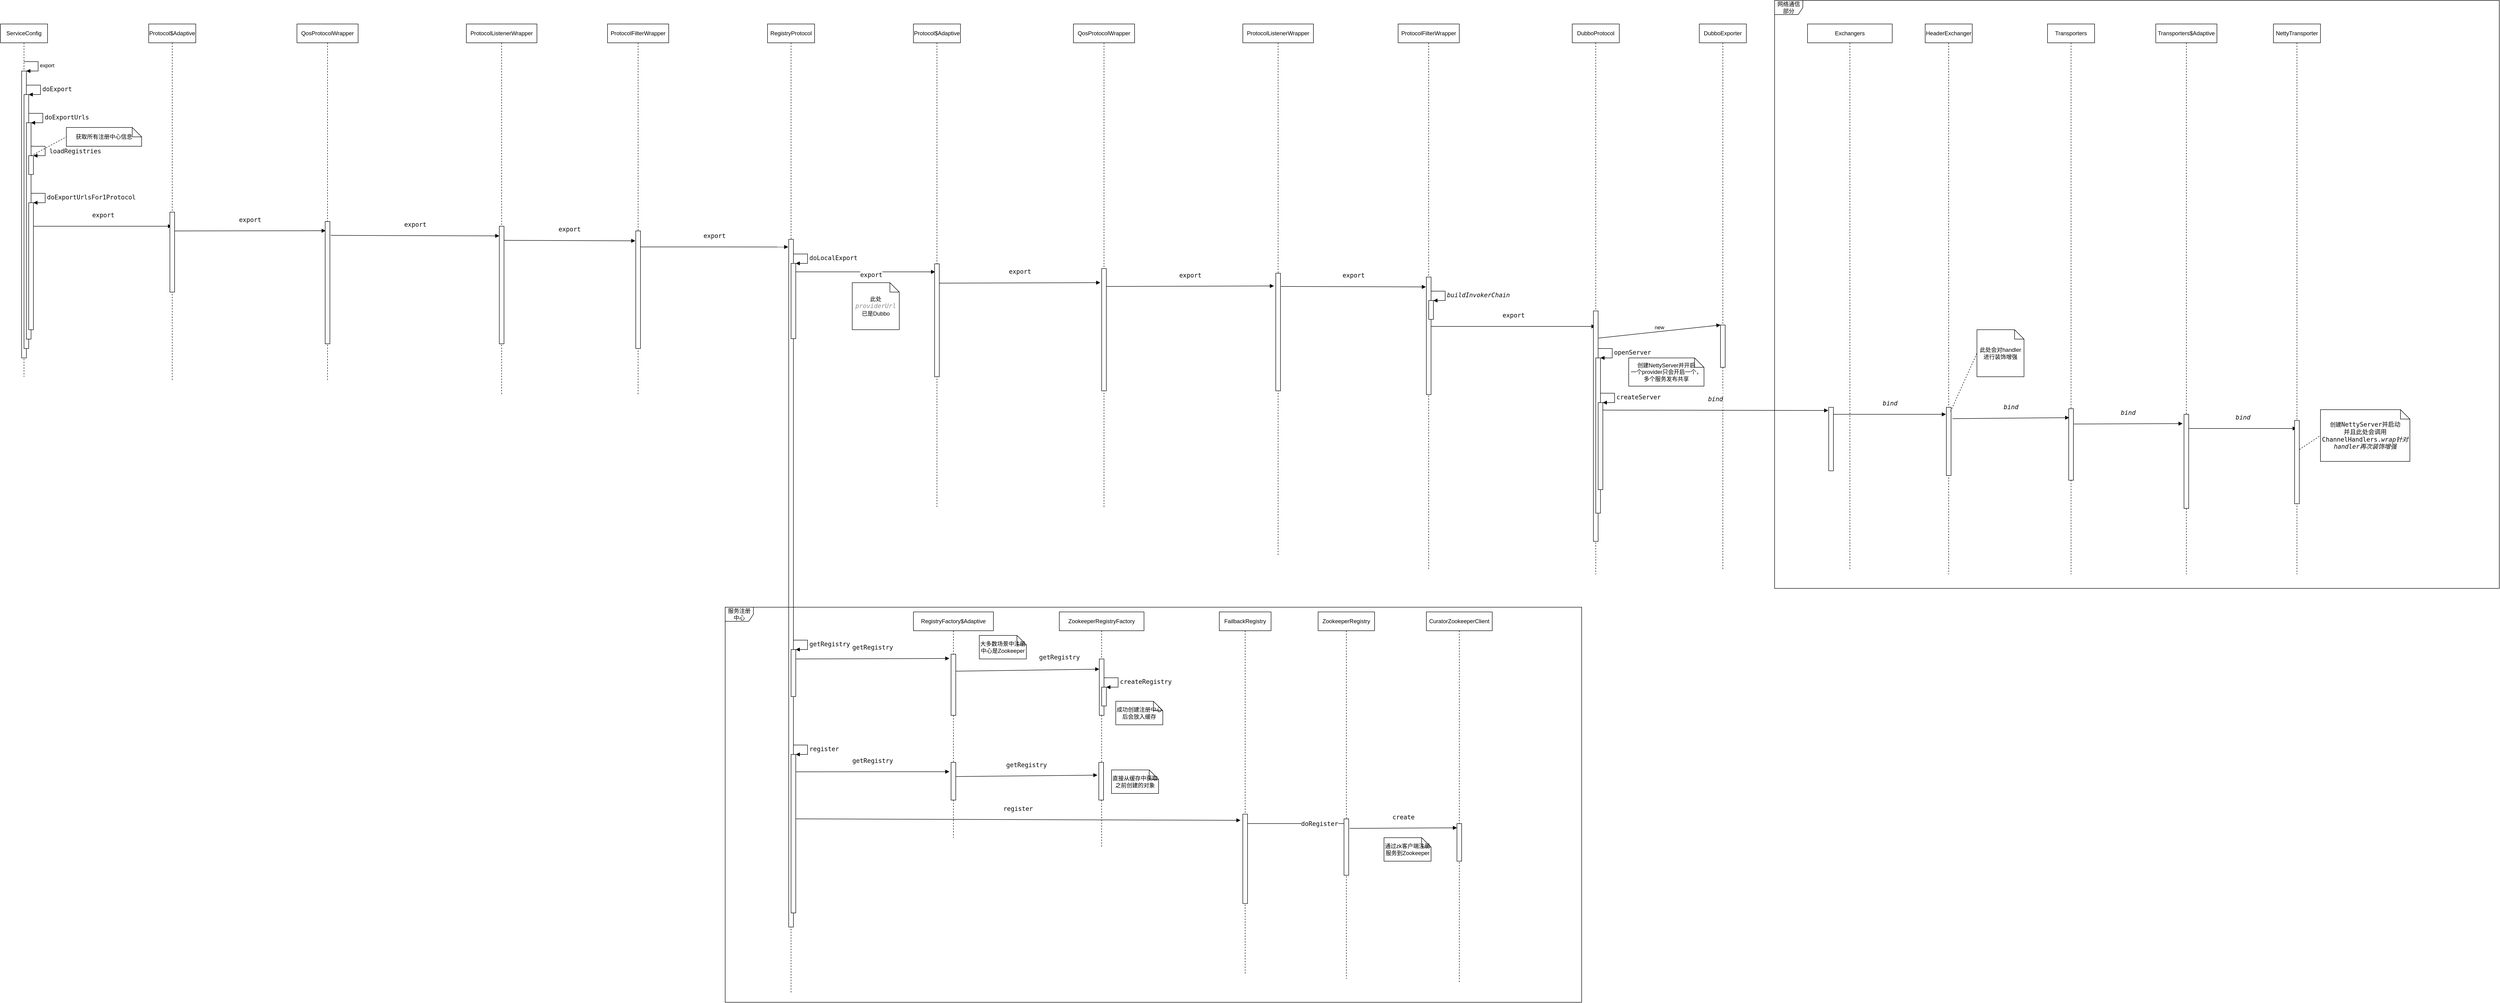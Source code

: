 <mxfile version="20.2.3" type="github">
  <diagram id="Pb9lv38IHQtQsVFljM-k" name="Page-1">
    <mxGraphModel dx="3245" dy="1888" grid="1" gridSize="10" guides="1" tooltips="1" connect="1" arrows="1" fold="1" page="1" pageScale="1" pageWidth="850" pageHeight="1100" math="0" shadow="0">
      <root>
        <mxCell id="0" />
        <mxCell id="1" parent="0" />
        <mxCell id="NNi6yRZVvPSZJpoD0l9T-1" value="ServiceConfig" style="shape=umlLifeline;perimeter=lifelinePerimeter;whiteSpace=wrap;html=1;container=1;collapsible=0;recursiveResize=0;outlineConnect=0;" vertex="1" parent="1">
          <mxGeometry x="60" y="70" width="100" height="750" as="geometry" />
        </mxCell>
        <mxCell id="NNi6yRZVvPSZJpoD0l9T-2" value="" style="html=1;points=[];perimeter=orthogonalPerimeter;" vertex="1" parent="NNi6yRZVvPSZJpoD0l9T-1">
          <mxGeometry x="45" y="100" width="10" height="610" as="geometry" />
        </mxCell>
        <mxCell id="NNi6yRZVvPSZJpoD0l9T-3" value="export" style="edgeStyle=orthogonalEdgeStyle;html=1;align=left;spacingLeft=2;endArrow=block;rounded=0;entryX=1;entryY=0;" edge="1" target="NNi6yRZVvPSZJpoD0l9T-2" parent="NNi6yRZVvPSZJpoD0l9T-1">
          <mxGeometry relative="1" as="geometry">
            <mxPoint x="50" y="80" as="sourcePoint" />
            <Array as="points">
              <mxPoint x="80" y="80" />
            </Array>
          </mxGeometry>
        </mxCell>
        <mxCell id="NNi6yRZVvPSZJpoD0l9T-4" value="" style="html=1;points=[];perimeter=orthogonalPerimeter;" vertex="1" parent="NNi6yRZVvPSZJpoD0l9T-1">
          <mxGeometry x="50" y="150" width="10" height="540" as="geometry" />
        </mxCell>
        <mxCell id="NNi6yRZVvPSZJpoD0l9T-5" value="&lt;pre style=&quot;color: rgb(8, 8, 8); font-family: &amp;quot;JetBrains Mono&amp;quot;, monospace; font-size: 9.8pt;&quot;&gt;doExport&lt;/pre&gt;" style="edgeStyle=orthogonalEdgeStyle;html=1;align=left;spacingLeft=2;endArrow=block;rounded=0;entryX=1;entryY=0;" edge="1" target="NNi6yRZVvPSZJpoD0l9T-4" parent="NNi6yRZVvPSZJpoD0l9T-1">
          <mxGeometry relative="1" as="geometry">
            <mxPoint x="55" y="130" as="sourcePoint" />
            <Array as="points">
              <mxPoint x="85" y="130" />
            </Array>
          </mxGeometry>
        </mxCell>
        <mxCell id="NNi6yRZVvPSZJpoD0l9T-6" value="" style="html=1;points=[];perimeter=orthogonalPerimeter;" vertex="1" parent="NNi6yRZVvPSZJpoD0l9T-1">
          <mxGeometry x="55" y="210" width="10" height="460" as="geometry" />
        </mxCell>
        <mxCell id="NNi6yRZVvPSZJpoD0l9T-7" value="&lt;pre style=&quot;color: rgb(8, 8, 8); font-family: &amp;quot;JetBrains Mono&amp;quot;, monospace; font-size: 9.8pt;&quot;&gt;doExportUrls&lt;/pre&gt;" style="edgeStyle=orthogonalEdgeStyle;html=1;align=left;spacingLeft=2;endArrow=block;rounded=0;entryX=1;entryY=0;" edge="1" target="NNi6yRZVvPSZJpoD0l9T-6" parent="NNi6yRZVvPSZJpoD0l9T-1">
          <mxGeometry relative="1" as="geometry">
            <mxPoint x="60" y="190" as="sourcePoint" />
            <Array as="points">
              <mxPoint x="90" y="190" />
            </Array>
          </mxGeometry>
        </mxCell>
        <mxCell id="NNi6yRZVvPSZJpoD0l9T-8" value="" style="html=1;points=[];perimeter=orthogonalPerimeter;" vertex="1" parent="NNi6yRZVvPSZJpoD0l9T-1">
          <mxGeometry x="60" y="280" width="10" height="40" as="geometry" />
        </mxCell>
        <mxCell id="NNi6yRZVvPSZJpoD0l9T-9" value="&lt;pre style=&quot;color: rgb(8, 8, 8); font-family: &amp;quot;JetBrains Mono&amp;quot;, monospace; font-size: 9.8pt;&quot;&gt;&lt;pre style=&quot;font-family: &amp;quot;JetBrains Mono&amp;quot;, monospace; font-size: 9.8pt;&quot;&gt;loadRegistries&lt;/pre&gt;&lt;/pre&gt;" style="edgeStyle=orthogonalEdgeStyle;html=1;align=left;spacingLeft=2;endArrow=block;rounded=0;entryX=1;entryY=0;" edge="1" target="NNi6yRZVvPSZJpoD0l9T-8" parent="NNi6yRZVvPSZJpoD0l9T-1">
          <mxGeometry x="0.067" y="5" relative="1" as="geometry">
            <mxPoint x="65" y="260" as="sourcePoint" />
            <Array as="points">
              <mxPoint x="95" y="260" />
            </Array>
            <mxPoint as="offset" />
          </mxGeometry>
        </mxCell>
        <mxCell id="NNi6yRZVvPSZJpoD0l9T-10" value="" style="html=1;points=[];perimeter=orthogonalPerimeter;" vertex="1" parent="NNi6yRZVvPSZJpoD0l9T-1">
          <mxGeometry x="60" y="380" width="10" height="270" as="geometry" />
        </mxCell>
        <mxCell id="NNi6yRZVvPSZJpoD0l9T-11" value="&lt;pre style=&quot;color: rgb(8, 8, 8); font-family: &amp;quot;JetBrains Mono&amp;quot;, monospace; font-size: 9.8pt;&quot;&gt;doExportUrlsFor1Protocol&lt;/pre&gt;" style="edgeStyle=orthogonalEdgeStyle;html=1;align=left;spacingLeft=2;endArrow=block;rounded=0;entryX=1;entryY=0;" edge="1" target="NNi6yRZVvPSZJpoD0l9T-10" parent="NNi6yRZVvPSZJpoD0l9T-1">
          <mxGeometry relative="1" as="geometry">
            <mxPoint x="65" y="360" as="sourcePoint" />
            <Array as="points">
              <mxPoint x="95" y="360" />
            </Array>
          </mxGeometry>
        </mxCell>
        <mxCell id="NNi6yRZVvPSZJpoD0l9T-16" value="&lt;pre style=&quot;color: rgb(8, 8, 8); font-family: &amp;quot;JetBrains Mono&amp;quot;, monospace; font-size: 9.8pt;&quot;&gt;export&lt;/pre&gt;" style="html=1;verticalAlign=bottom;endArrow=block;rounded=0;" edge="1" parent="NNi6yRZVvPSZJpoD0l9T-1" target="NNi6yRZVvPSZJpoD0l9T-14">
          <mxGeometry width="80" relative="1" as="geometry">
            <mxPoint x="70" y="430" as="sourcePoint" />
            <mxPoint x="150" y="430" as="targetPoint" />
          </mxGeometry>
        </mxCell>
        <mxCell id="NNi6yRZVvPSZJpoD0l9T-12" value="获取所有注册中心信息" style="shape=note;size=20;whiteSpace=wrap;html=1;" vertex="1" parent="1">
          <mxGeometry x="200" y="290" width="160" height="40" as="geometry" />
        </mxCell>
        <mxCell id="NNi6yRZVvPSZJpoD0l9T-13" value="" style="endArrow=none;dashed=1;html=1;rounded=0;exitX=0.5;exitY=0.013;exitDx=0;exitDy=0;exitPerimeter=0;entryX=0;entryY=0.5;entryDx=0;entryDy=0;entryPerimeter=0;" edge="1" parent="1" source="NNi6yRZVvPSZJpoD0l9T-8" target="NNi6yRZVvPSZJpoD0l9T-12">
          <mxGeometry width="50" height="50" relative="1" as="geometry">
            <mxPoint x="210" y="410" as="sourcePoint" />
            <mxPoint x="260" y="360" as="targetPoint" />
          </mxGeometry>
        </mxCell>
        <mxCell id="NNi6yRZVvPSZJpoD0l9T-14" value="Protocol$Adaptive" style="shape=umlLifeline;perimeter=lifelinePerimeter;whiteSpace=wrap;html=1;container=1;collapsible=0;recursiveResize=0;outlineConnect=0;" vertex="1" parent="1">
          <mxGeometry x="375" y="70" width="100" height="760" as="geometry" />
        </mxCell>
        <mxCell id="NNi6yRZVvPSZJpoD0l9T-15" value="" style="html=1;points=[];perimeter=orthogonalPerimeter;" vertex="1" parent="NNi6yRZVvPSZJpoD0l9T-14">
          <mxGeometry x="45" y="400" width="10" height="170" as="geometry" />
        </mxCell>
        <mxCell id="NNi6yRZVvPSZJpoD0l9T-18" value="&lt;pre style=&quot;color: rgb(8, 8, 8); font-family: &amp;quot;JetBrains Mono&amp;quot;, monospace; font-size: 9.8pt;&quot;&gt;export&lt;/pre&gt;" style="html=1;verticalAlign=bottom;endArrow=block;rounded=0;entryX=0.1;entryY=0.075;entryDx=0;entryDy=0;entryPerimeter=0;" edge="1" parent="NNi6yRZVvPSZJpoD0l9T-14" target="NNi6yRZVvPSZJpoD0l9T-19">
          <mxGeometry width="80" relative="1" as="geometry">
            <mxPoint x="55" y="440" as="sourcePoint" />
            <mxPoint x="135" y="440" as="targetPoint" />
          </mxGeometry>
        </mxCell>
        <mxCell id="NNi6yRZVvPSZJpoD0l9T-17" value="QosProtocolWrapper" style="shape=umlLifeline;perimeter=lifelinePerimeter;whiteSpace=wrap;html=1;container=1;collapsible=0;recursiveResize=0;outlineConnect=0;" vertex="1" parent="1">
          <mxGeometry x="690" y="70" width="130" height="760" as="geometry" />
        </mxCell>
        <mxCell id="NNi6yRZVvPSZJpoD0l9T-19" value="" style="html=1;points=[];perimeter=orthogonalPerimeter;" vertex="1" parent="NNi6yRZVvPSZJpoD0l9T-17">
          <mxGeometry x="60" y="420" width="10" height="260" as="geometry" />
        </mxCell>
        <mxCell id="NNi6yRZVvPSZJpoD0l9T-20" value="ProtocolListenerWrapper" style="shape=umlLifeline;perimeter=lifelinePerimeter;whiteSpace=wrap;html=1;container=1;collapsible=0;recursiveResize=0;outlineConnect=0;" vertex="1" parent="1">
          <mxGeometry x="1050" y="70" width="150" height="790" as="geometry" />
        </mxCell>
        <mxCell id="NNi6yRZVvPSZJpoD0l9T-22" value="" style="html=1;points=[];perimeter=orthogonalPerimeter;" vertex="1" parent="NNi6yRZVvPSZJpoD0l9T-20">
          <mxGeometry x="70" y="430" width="10" height="250" as="geometry" />
        </mxCell>
        <mxCell id="NNi6yRZVvPSZJpoD0l9T-25" value="&lt;pre style=&quot;color: rgb(8, 8, 8); font-family: &amp;quot;JetBrains Mono&amp;quot;, monospace; font-size: 9.8pt;&quot;&gt;export&lt;/pre&gt;" style="html=1;verticalAlign=bottom;endArrow=block;rounded=0;entryX=-0.1;entryY=0.084;entryDx=0;entryDy=0;entryPerimeter=0;" edge="1" parent="NNi6yRZVvPSZJpoD0l9T-20" target="NNi6yRZVvPSZJpoD0l9T-24">
          <mxGeometry width="80" relative="1" as="geometry">
            <mxPoint x="80" y="460" as="sourcePoint" />
            <mxPoint x="160" y="460" as="targetPoint" />
          </mxGeometry>
        </mxCell>
        <mxCell id="NNi6yRZVvPSZJpoD0l9T-21" value="ProtocolFilterWrapper" style="shape=umlLifeline;perimeter=lifelinePerimeter;whiteSpace=wrap;html=1;container=1;collapsible=0;recursiveResize=0;outlineConnect=0;" vertex="1" parent="1">
          <mxGeometry x="1350" y="70" width="130" height="790" as="geometry" />
        </mxCell>
        <mxCell id="NNi6yRZVvPSZJpoD0l9T-24" value="" style="html=1;points=[];perimeter=orthogonalPerimeter;" vertex="1" parent="NNi6yRZVvPSZJpoD0l9T-21">
          <mxGeometry x="60" y="440" width="10" height="250" as="geometry" />
        </mxCell>
        <mxCell id="NNi6yRZVvPSZJpoD0l9T-28" value="&lt;pre style=&quot;color: rgb(8, 8, 8); font-family: &amp;quot;JetBrains Mono&amp;quot;, monospace; font-size: 9.8pt;&quot;&gt;export&lt;/pre&gt;" style="html=1;verticalAlign=bottom;endArrow=block;rounded=0;entryX=-0.1;entryY=0.088;entryDx=0;entryDy=0;entryPerimeter=0;" edge="1" parent="NNi6yRZVvPSZJpoD0l9T-21">
          <mxGeometry width="80" relative="1" as="geometry">
            <mxPoint x="70" y="474" as="sourcePoint" />
            <mxPoint x="384" y="474.08" as="targetPoint" />
          </mxGeometry>
        </mxCell>
        <mxCell id="NNi6yRZVvPSZJpoD0l9T-23" value="&lt;pre style=&quot;color: rgb(8, 8, 8); font-family: &amp;quot;JetBrains Mono&amp;quot;, monospace; font-size: 9.8pt;&quot;&gt;export&lt;/pre&gt;" style="html=1;verticalAlign=bottom;endArrow=block;rounded=0;entryX=0;entryY=0.082;entryDx=0;entryDy=0;entryPerimeter=0;exitX=1.2;exitY=0.113;exitDx=0;exitDy=0;exitPerimeter=0;" edge="1" parent="1" source="NNi6yRZVvPSZJpoD0l9T-19" target="NNi6yRZVvPSZJpoD0l9T-22">
          <mxGeometry width="80" relative="1" as="geometry">
            <mxPoint x="780" y="521" as="sourcePoint" />
            <mxPoint x="860" y="520" as="targetPoint" />
          </mxGeometry>
        </mxCell>
        <mxCell id="NNi6yRZVvPSZJpoD0l9T-26" value="RegistryProtocol" style="shape=umlLifeline;perimeter=lifelinePerimeter;whiteSpace=wrap;html=1;container=1;collapsible=0;recursiveResize=0;outlineConnect=0;" vertex="1" parent="1">
          <mxGeometry x="1690" y="70" width="100" height="2060" as="geometry" />
        </mxCell>
        <mxCell id="NNi6yRZVvPSZJpoD0l9T-27" value="" style="html=1;points=[];perimeter=orthogonalPerimeter;" vertex="1" parent="NNi6yRZVvPSZJpoD0l9T-26">
          <mxGeometry x="45" y="458" width="10" height="1462" as="geometry" />
        </mxCell>
        <mxCell id="NNi6yRZVvPSZJpoD0l9T-31" value="" style="html=1;points=[];perimeter=orthogonalPerimeter;" vertex="1" parent="NNi6yRZVvPSZJpoD0l9T-26">
          <mxGeometry x="50" y="509" width="10" height="160" as="geometry" />
        </mxCell>
        <mxCell id="NNi6yRZVvPSZJpoD0l9T-32" value="&lt;pre style=&quot;color: rgb(8, 8, 8); font-family: &amp;quot;JetBrains Mono&amp;quot;, monospace; font-size: 9.8pt;&quot;&gt;doLocalExport&lt;/pre&gt;" style="edgeStyle=orthogonalEdgeStyle;html=1;align=left;spacingLeft=2;endArrow=block;rounded=0;entryX=1;entryY=0;" edge="1" target="NNi6yRZVvPSZJpoD0l9T-31" parent="NNi6yRZVvPSZJpoD0l9T-26">
          <mxGeometry relative="1" as="geometry">
            <mxPoint x="55" y="489" as="sourcePoint" />
            <Array as="points">
              <mxPoint x="85" y="489" />
            </Array>
          </mxGeometry>
        </mxCell>
        <mxCell id="NNi6yRZVvPSZJpoD0l9T-35" value="&lt;pre style=&quot;color: rgb(8, 8, 8); font-family: &amp;quot;JetBrains Mono&amp;quot;, monospace; font-size: 9.8pt;&quot;&gt;export&lt;/pre&gt;" style="html=1;verticalAlign=bottom;endArrow=block;rounded=0;entryX=0.1;entryY=0.067;entryDx=0;entryDy=0;entryPerimeter=0;" edge="1" parent="NNi6yRZVvPSZJpoD0l9T-26">
          <mxGeometry x="0.081" y="-30" width="80" relative="1" as="geometry">
            <mxPoint x="60" y="527" as="sourcePoint" />
            <mxPoint x="356" y="527.05" as="targetPoint" />
            <mxPoint as="offset" />
          </mxGeometry>
        </mxCell>
        <mxCell id="NNi6yRZVvPSZJpoD0l9T-80" value="" style="html=1;points=[];perimeter=orthogonalPerimeter;rounded=0;shadow=0;glass=0;sketch=0;fillStyle=auto;fillColor=default;gradientColor=none;" vertex="1" parent="NNi6yRZVvPSZJpoD0l9T-26">
          <mxGeometry x="50" y="1553" width="10" height="337" as="geometry" />
        </mxCell>
        <mxCell id="NNi6yRZVvPSZJpoD0l9T-81" value="&lt;pre style=&quot;color: rgb(8, 8, 8); font-family: &amp;quot;JetBrains Mono&amp;quot;, monospace; font-size: 9.8pt;&quot;&gt;register&lt;/pre&gt;" style="edgeStyle=orthogonalEdgeStyle;html=1;align=left;spacingLeft=2;endArrow=block;rounded=0;entryX=1;entryY=0;" edge="1" target="NNi6yRZVvPSZJpoD0l9T-80" parent="NNi6yRZVvPSZJpoD0l9T-26">
          <mxGeometry relative="1" as="geometry">
            <mxPoint x="55" y="1533" as="sourcePoint" />
            <Array as="points">
              <mxPoint x="85" y="1533" />
            </Array>
          </mxGeometry>
        </mxCell>
        <mxCell id="NNi6yRZVvPSZJpoD0l9T-82" value="" style="html=1;points=[];perimeter=orthogonalPerimeter;rounded=0;shadow=0;glass=0;sketch=0;fillStyle=auto;fillColor=default;gradientColor=none;" vertex="1" parent="NNi6yRZVvPSZJpoD0l9T-26">
          <mxGeometry x="50" y="1330" width="10" height="100" as="geometry" />
        </mxCell>
        <mxCell id="NNi6yRZVvPSZJpoD0l9T-83" value="&lt;pre style=&quot;color: rgb(8, 8, 8); font-family: &amp;quot;JetBrains Mono&amp;quot;, monospace; font-size: 9.8pt;&quot;&gt;getRegistry&lt;/pre&gt;" style="edgeStyle=orthogonalEdgeStyle;html=1;align=left;spacingLeft=2;endArrow=block;rounded=0;entryX=1;entryY=0;" edge="1" target="NNi6yRZVvPSZJpoD0l9T-82" parent="NNi6yRZVvPSZJpoD0l9T-26">
          <mxGeometry relative="1" as="geometry">
            <mxPoint x="55" y="1310" as="sourcePoint" />
            <Array as="points">
              <mxPoint x="85" y="1310" />
            </Array>
          </mxGeometry>
        </mxCell>
        <mxCell id="NNi6yRZVvPSZJpoD0l9T-86" value="&lt;pre style=&quot;color: rgb(8, 8, 8); font-family: &amp;quot;JetBrains Mono&amp;quot;, monospace; font-size: 9.8pt;&quot;&gt;getRegistry&lt;/pre&gt;" style="html=1;verticalAlign=bottom;endArrow=block;rounded=0;entryX=-0.367;entryY=0.069;entryDx=0;entryDy=0;entryPerimeter=0;" edge="1" parent="NNi6yRZVvPSZJpoD0l9T-26" target="NNi6yRZVvPSZJpoD0l9T-85">
          <mxGeometry width="80" relative="1" as="geometry">
            <mxPoint x="60" y="1350" as="sourcePoint" />
            <mxPoint x="140" y="1350" as="targetPoint" />
          </mxGeometry>
        </mxCell>
        <mxCell id="NNi6yRZVvPSZJpoD0l9T-94" value="&lt;pre style=&quot;color: rgb(8, 8, 8); font-family: &amp;quot;JetBrains Mono&amp;quot;, monospace; font-size: 9.8pt;&quot;&gt;getRegistry&lt;/pre&gt;" style="html=1;verticalAlign=bottom;endArrow=block;rounded=0;entryX=-0.367;entryY=0.246;entryDx=0;entryDy=0;entryPerimeter=0;" edge="1" parent="NNi6yRZVvPSZJpoD0l9T-26" target="NNi6yRZVvPSZJpoD0l9T-93">
          <mxGeometry width="80" relative="1" as="geometry">
            <mxPoint x="60" y="1590" as="sourcePoint" />
            <mxPoint x="140" y="1590" as="targetPoint" />
          </mxGeometry>
        </mxCell>
        <mxCell id="NNi6yRZVvPSZJpoD0l9T-102" value="&lt;pre style=&quot;color: rgb(8, 8, 8); font-family: &amp;quot;JetBrains Mono&amp;quot;, monospace; font-size: 9.8pt;&quot;&gt;register&lt;/pre&gt;" style="html=1;verticalAlign=bottom;endArrow=block;rounded=0;entryX=-0.5;entryY=0.069;entryDx=0;entryDy=0;entryPerimeter=0;" edge="1" parent="NNi6yRZVvPSZJpoD0l9T-26" target="NNi6yRZVvPSZJpoD0l9T-101">
          <mxGeometry width="80" relative="1" as="geometry">
            <mxPoint x="60" y="1690" as="sourcePoint" />
            <mxPoint x="140" y="1690" as="targetPoint" />
          </mxGeometry>
        </mxCell>
        <mxCell id="NNi6yRZVvPSZJpoD0l9T-33" value="Protocol$Adaptive" style="shape=umlLifeline;perimeter=lifelinePerimeter;whiteSpace=wrap;html=1;container=1;collapsible=0;recursiveResize=0;outlineConnect=0;" vertex="1" parent="1">
          <mxGeometry x="2000" y="70" width="100" height="1030" as="geometry" />
        </mxCell>
        <mxCell id="NNi6yRZVvPSZJpoD0l9T-34" value="" style="html=1;points=[];perimeter=orthogonalPerimeter;" vertex="1" parent="NNi6yRZVvPSZJpoD0l9T-33">
          <mxGeometry x="45" y="510" width="10" height="240" as="geometry" />
        </mxCell>
        <mxCell id="NNi6yRZVvPSZJpoD0l9T-36" value="此处&lt;span style=&quot;color: rgb(140, 140, 140); font-style: italic; background-color: rgb(255, 255, 255); font-family: &amp;quot;JetBrains Mono&amp;quot;, monospace; font-size: 9.8pt;&quot;&gt;providerUrl&lt;br&gt;&lt;/span&gt;已是Dubbo&lt;span style=&quot;color: rgb(140, 140, 140); font-style: italic; background-color: rgb(255, 255, 255); font-family: &amp;quot;JetBrains Mono&amp;quot;, monospace; font-size: 9.8pt;&quot;&gt;&lt;br&gt;&lt;/span&gt;" style="shape=note;size=20;whiteSpace=wrap;html=1;" vertex="1" parent="1">
          <mxGeometry x="1870" y="620" width="100" height="100" as="geometry" />
        </mxCell>
        <mxCell id="NNi6yRZVvPSZJpoD0l9T-37" value="QosProtocolWrapper" style="shape=umlLifeline;perimeter=lifelinePerimeter;whiteSpace=wrap;html=1;container=1;collapsible=0;recursiveResize=0;outlineConnect=0;" vertex="1" parent="1">
          <mxGeometry x="2340" y="70" width="130" height="1030" as="geometry" />
        </mxCell>
        <mxCell id="NNi6yRZVvPSZJpoD0l9T-38" value="" style="html=1;points=[];perimeter=orthogonalPerimeter;" vertex="1" parent="NNi6yRZVvPSZJpoD0l9T-37">
          <mxGeometry x="60" y="520" width="10" height="260" as="geometry" />
        </mxCell>
        <mxCell id="NNi6yRZVvPSZJpoD0l9T-48" value="&lt;pre style=&quot;color: rgb(8, 8, 8); font-family: &amp;quot;JetBrains Mono&amp;quot;, monospace; font-size: 9.8pt;&quot;&gt;export&lt;/pre&gt;" style="html=1;verticalAlign=bottom;endArrow=block;rounded=0;entryX=-0.4;entryY=0.108;entryDx=0;entryDy=0;entryPerimeter=0;" edge="1" parent="NNi6yRZVvPSZJpoD0l9T-37" target="NNi6yRZVvPSZJpoD0l9T-40">
          <mxGeometry width="80" relative="1" as="geometry">
            <mxPoint x="70" y="558" as="sourcePoint" />
            <mxPoint x="150" y="558" as="targetPoint" />
          </mxGeometry>
        </mxCell>
        <mxCell id="NNi6yRZVvPSZJpoD0l9T-39" value="ProtocolListenerWrapper" style="shape=umlLifeline;perimeter=lifelinePerimeter;whiteSpace=wrap;html=1;container=1;collapsible=0;recursiveResize=0;outlineConnect=0;" vertex="1" parent="1">
          <mxGeometry x="2700" y="70" width="150" height="1130" as="geometry" />
        </mxCell>
        <mxCell id="NNi6yRZVvPSZJpoD0l9T-40" value="" style="html=1;points=[];perimeter=orthogonalPerimeter;" vertex="1" parent="NNi6yRZVvPSZJpoD0l9T-39">
          <mxGeometry x="70" y="530" width="10" height="250" as="geometry" />
        </mxCell>
        <mxCell id="NNi6yRZVvPSZJpoD0l9T-42" value="ProtocolFilterWrapper" style="shape=umlLifeline;perimeter=lifelinePerimeter;whiteSpace=wrap;html=1;container=1;collapsible=0;recursiveResize=0;outlineConnect=0;" vertex="1" parent="1">
          <mxGeometry x="3030" y="70" width="130" height="1160" as="geometry" />
        </mxCell>
        <mxCell id="NNi6yRZVvPSZJpoD0l9T-43" value="" style="html=1;points=[];perimeter=orthogonalPerimeter;" vertex="1" parent="NNi6yRZVvPSZJpoD0l9T-42">
          <mxGeometry x="60" y="538" width="10" height="250" as="geometry" />
        </mxCell>
        <mxCell id="NNi6yRZVvPSZJpoD0l9T-44" value="&lt;pre style=&quot;color: rgb(8, 8, 8); font-family: &amp;quot;JetBrains Mono&amp;quot;, monospace; font-size: 9.8pt;&quot;&gt;export&lt;/pre&gt;" style="html=1;verticalAlign=bottom;endArrow=block;rounded=0;" edge="1" parent="NNi6yRZVvPSZJpoD0l9T-42" target="NNi6yRZVvPSZJpoD0l9T-49">
          <mxGeometry width="80" relative="1" as="geometry">
            <mxPoint x="70" y="643" as="sourcePoint" />
            <mxPoint x="384" y="643.08" as="targetPoint" />
          </mxGeometry>
        </mxCell>
        <mxCell id="NNi6yRZVvPSZJpoD0l9T-45" value="" style="html=1;points=[];perimeter=orthogonalPerimeter;" vertex="1" parent="NNi6yRZVvPSZJpoD0l9T-42">
          <mxGeometry x="65" y="588" width="10" height="40" as="geometry" />
        </mxCell>
        <mxCell id="NNi6yRZVvPSZJpoD0l9T-46" value="&lt;pre style=&quot;color: rgb(8, 8, 8); font-family: &amp;quot;JetBrains Mono&amp;quot;, monospace; font-size: 9.8pt;&quot;&gt;&lt;span style=&quot;font-style:italic;&quot;&gt;buildInvokerChain&lt;/span&gt;&lt;/pre&gt;" style="edgeStyle=orthogonalEdgeStyle;html=1;align=left;spacingLeft=2;endArrow=block;rounded=0;entryX=1;entryY=0;" edge="1" parent="NNi6yRZVvPSZJpoD0l9T-42" target="NNi6yRZVvPSZJpoD0l9T-45">
          <mxGeometry relative="1" as="geometry">
            <mxPoint x="70" y="568" as="sourcePoint" />
            <Array as="points">
              <mxPoint x="100" y="568" />
            </Array>
          </mxGeometry>
        </mxCell>
        <mxCell id="NNi6yRZVvPSZJpoD0l9T-47" value="&lt;pre style=&quot;color: rgb(8, 8, 8); font-family: &amp;quot;JetBrains Mono&amp;quot;, monospace; font-size: 9.8pt;&quot;&gt;export&lt;/pre&gt;" style="html=1;verticalAlign=bottom;endArrow=block;rounded=0;exitX=1;exitY=0.171;exitDx=0;exitDy=0;exitPerimeter=0;entryX=-0.3;entryY=0.115;entryDx=0;entryDy=0;entryPerimeter=0;" edge="1" parent="1" source="NNi6yRZVvPSZJpoD0l9T-34" target="NNi6yRZVvPSZJpoD0l9T-38">
          <mxGeometry width="80" relative="1" as="geometry">
            <mxPoint x="2070" y="620" as="sourcePoint" />
            <mxPoint x="2150" y="620" as="targetPoint" />
          </mxGeometry>
        </mxCell>
        <mxCell id="NNi6yRZVvPSZJpoD0l9T-41" value="&lt;pre style=&quot;color: rgb(8, 8, 8); font-family: &amp;quot;JetBrains Mono&amp;quot;, monospace; font-size: 9.8pt;&quot;&gt;export&lt;/pre&gt;" style="html=1;verticalAlign=bottom;endArrow=block;rounded=0;entryX=-0.1;entryY=0.084;entryDx=0;entryDy=0;entryPerimeter=0;exitX=1.1;exitY=0.112;exitDx=0;exitDy=0;exitPerimeter=0;" edge="1" parent="1" target="NNi6yRZVvPSZJpoD0l9T-43" source="NNi6yRZVvPSZJpoD0l9T-40">
          <mxGeometry width="80" relative="1" as="geometry">
            <mxPoint x="2810" y="629" as="sourcePoint" />
            <mxPoint x="2860" y="530" as="targetPoint" />
          </mxGeometry>
        </mxCell>
        <mxCell id="NNi6yRZVvPSZJpoD0l9T-49" value="DubboProtocol" style="shape=umlLifeline;perimeter=lifelinePerimeter;whiteSpace=wrap;html=1;container=1;collapsible=0;recursiveResize=0;outlineConnect=0;" vertex="1" parent="1">
          <mxGeometry x="3400" y="70" width="100" height="1170" as="geometry" />
        </mxCell>
        <mxCell id="NNi6yRZVvPSZJpoD0l9T-50" value="" style="html=1;points=[];perimeter=orthogonalPerimeter;" vertex="1" parent="NNi6yRZVvPSZJpoD0l9T-49">
          <mxGeometry x="45" y="610" width="10" height="490" as="geometry" />
        </mxCell>
        <mxCell id="NNi6yRZVvPSZJpoD0l9T-54" value="" style="html=1;points=[];perimeter=orthogonalPerimeter;" vertex="1" parent="NNi6yRZVvPSZJpoD0l9T-49">
          <mxGeometry x="50" y="710" width="10" height="330" as="geometry" />
        </mxCell>
        <mxCell id="NNi6yRZVvPSZJpoD0l9T-55" value="&lt;pre style=&quot;color: rgb(8, 8, 8); font-family: &amp;quot;JetBrains Mono&amp;quot;, monospace; font-size: 9.8pt;&quot;&gt;openServer&lt;/pre&gt;" style="edgeStyle=orthogonalEdgeStyle;html=1;align=left;spacingLeft=2;endArrow=block;rounded=0;entryX=1;entryY=0;" edge="1" target="NNi6yRZVvPSZJpoD0l9T-54" parent="NNi6yRZVvPSZJpoD0l9T-49">
          <mxGeometry relative="1" as="geometry">
            <mxPoint x="55" y="690" as="sourcePoint" />
            <Array as="points">
              <mxPoint x="85" y="690" />
            </Array>
          </mxGeometry>
        </mxCell>
        <mxCell id="NNi6yRZVvPSZJpoD0l9T-57" value="" style="html=1;points=[];perimeter=orthogonalPerimeter;" vertex="1" parent="NNi6yRZVvPSZJpoD0l9T-49">
          <mxGeometry x="55" y="805" width="10" height="185" as="geometry" />
        </mxCell>
        <mxCell id="NNi6yRZVvPSZJpoD0l9T-58" value="&lt;pre style=&quot;color: rgb(8, 8, 8); font-family: &amp;quot;JetBrains Mono&amp;quot;, monospace; font-size: 9.8pt;&quot;&gt;createServer&lt;/pre&gt;" style="edgeStyle=orthogonalEdgeStyle;html=1;align=left;spacingLeft=2;endArrow=block;rounded=0;entryX=1;entryY=0;" edge="1" target="NNi6yRZVvPSZJpoD0l9T-57" parent="NNi6yRZVvPSZJpoD0l9T-49">
          <mxGeometry relative="1" as="geometry">
            <mxPoint x="60" y="785" as="sourcePoint" />
            <Array as="points">
              <mxPoint x="90" y="785" />
            </Array>
          </mxGeometry>
        </mxCell>
        <mxCell id="NNi6yRZVvPSZJpoD0l9T-51" value="DubboExporter" style="shape=umlLifeline;perimeter=lifelinePerimeter;whiteSpace=wrap;html=1;container=1;collapsible=0;recursiveResize=0;outlineConnect=0;" vertex="1" parent="1">
          <mxGeometry x="3670" y="70" width="100" height="1160" as="geometry" />
        </mxCell>
        <mxCell id="NNi6yRZVvPSZJpoD0l9T-52" value="" style="html=1;points=[];perimeter=orthogonalPerimeter;" vertex="1" parent="NNi6yRZVvPSZJpoD0l9T-51">
          <mxGeometry x="45" y="640" width="10" height="90" as="geometry" />
        </mxCell>
        <mxCell id="NNi6yRZVvPSZJpoD0l9T-53" value="new" style="html=1;verticalAlign=bottom;endArrow=block;rounded=0;exitX=1.1;exitY=0.118;exitDx=0;exitDy=0;exitPerimeter=0;entryX=0;entryY=0;entryDx=0;entryDy=0;entryPerimeter=0;" edge="1" parent="1" source="NNi6yRZVvPSZJpoD0l9T-50" target="NNi6yRZVvPSZJpoD0l9T-52">
          <mxGeometry width="80" relative="1" as="geometry">
            <mxPoint x="3460" y="720" as="sourcePoint" />
            <mxPoint x="3540" y="720" as="targetPoint" />
          </mxGeometry>
        </mxCell>
        <mxCell id="NNi6yRZVvPSZJpoD0l9T-56" value="创建NettyServer并开启&lt;br&gt;一个provider只会开启一个，多个服务发布共享" style="shape=note;size=20;whiteSpace=wrap;html=1;" vertex="1" parent="1">
          <mxGeometry x="3520" y="780" width="160" height="60" as="geometry" />
        </mxCell>
        <mxCell id="NNi6yRZVvPSZJpoD0l9T-59" value="Exchangers" style="shape=umlLifeline;perimeter=lifelinePerimeter;whiteSpace=wrap;html=1;container=1;collapsible=0;recursiveResize=0;outlineConnect=0;" vertex="1" parent="1">
          <mxGeometry x="3900" y="70" width="180" height="1160" as="geometry" />
        </mxCell>
        <mxCell id="NNi6yRZVvPSZJpoD0l9T-60" value="" style="html=1;points=[];perimeter=orthogonalPerimeter;" vertex="1" parent="NNi6yRZVvPSZJpoD0l9T-59">
          <mxGeometry x="45" y="815" width="10" height="135" as="geometry" />
        </mxCell>
        <mxCell id="NNi6yRZVvPSZJpoD0l9T-61" value="&lt;pre style=&quot;color: rgb(8, 8, 8); font-family: &amp;quot;JetBrains Mono&amp;quot;, monospace; font-size: 9.8pt;&quot;&gt;&lt;span style=&quot;font-style:italic;&quot;&gt;bind&lt;/span&gt;&lt;/pre&gt;" style="html=1;verticalAlign=bottom;endArrow=block;rounded=0;exitX=1;exitY=0.086;exitDx=0;exitDy=0;exitPerimeter=0;entryX=-0.1;entryY=0.05;entryDx=0;entryDy=0;entryPerimeter=0;" edge="1" parent="1" source="NNi6yRZVvPSZJpoD0l9T-57" target="NNi6yRZVvPSZJpoD0l9T-60">
          <mxGeometry width="80" relative="1" as="geometry">
            <mxPoint x="3470" y="890" as="sourcePoint" />
            <mxPoint x="3550" y="890" as="targetPoint" />
          </mxGeometry>
        </mxCell>
        <mxCell id="NNi6yRZVvPSZJpoD0l9T-62" value="HeaderExchanger" style="shape=umlLifeline;perimeter=lifelinePerimeter;whiteSpace=wrap;html=1;container=1;collapsible=0;recursiveResize=0;outlineConnect=0;" vertex="1" parent="1">
          <mxGeometry x="4150" y="70" width="100" height="1170" as="geometry" />
        </mxCell>
        <mxCell id="NNi6yRZVvPSZJpoD0l9T-63" value="" style="html=1;points=[];perimeter=orthogonalPerimeter;" vertex="1" parent="NNi6yRZVvPSZJpoD0l9T-62">
          <mxGeometry x="45" y="815" width="10" height="145" as="geometry" />
        </mxCell>
        <mxCell id="NNi6yRZVvPSZJpoD0l9T-64" value="&lt;pre style=&quot;color: rgb(8, 8, 8); font-family: &amp;quot;JetBrains Mono&amp;quot;, monospace; font-size: 9.8pt;&quot;&gt;&lt;span style=&quot;font-style:italic;&quot;&gt;bind&lt;/span&gt;&lt;/pre&gt;" style="html=1;verticalAlign=bottom;endArrow=block;rounded=0;entryX=-0.1;entryY=0.103;entryDx=0;entryDy=0;entryPerimeter=0;" edge="1" parent="1" source="NNi6yRZVvPSZJpoD0l9T-60" target="NNi6yRZVvPSZJpoD0l9T-63">
          <mxGeometry width="80" relative="1" as="geometry">
            <mxPoint x="3960" y="900" as="sourcePoint" />
            <mxPoint x="4040" y="900" as="targetPoint" />
          </mxGeometry>
        </mxCell>
        <mxCell id="NNi6yRZVvPSZJpoD0l9T-65" value="Transporters" style="shape=umlLifeline;perimeter=lifelinePerimeter;whiteSpace=wrap;html=1;container=1;collapsible=0;recursiveResize=0;outlineConnect=0;" vertex="1" parent="1">
          <mxGeometry x="4410" y="70" width="100" height="1170" as="geometry" />
        </mxCell>
        <mxCell id="NNi6yRZVvPSZJpoD0l9T-66" value="" style="html=1;points=[];perimeter=orthogonalPerimeter;" vertex="1" parent="NNi6yRZVvPSZJpoD0l9T-65">
          <mxGeometry x="45" y="818" width="10" height="152" as="geometry" />
        </mxCell>
        <mxCell id="NNi6yRZVvPSZJpoD0l9T-67" value="&lt;pre style=&quot;color: rgb(8, 8, 8); font-family: &amp;quot;JetBrains Mono&amp;quot;, monospace; font-size: 9.8pt;&quot;&gt;&lt;span style=&quot;font-style: italic;&quot;&gt;bind&lt;/span&gt;&lt;/pre&gt;" style="html=1;verticalAlign=bottom;endArrow=block;rounded=0;exitX=1.3;exitY=0.166;exitDx=0;exitDy=0;exitPerimeter=0;entryX=0.1;entryY=0.125;entryDx=0;entryDy=0;entryPerimeter=0;" edge="1" parent="1" source="NNi6yRZVvPSZJpoD0l9T-63" target="NNi6yRZVvPSZJpoD0l9T-66">
          <mxGeometry width="80" relative="1" as="geometry">
            <mxPoint x="4210" y="910" as="sourcePoint" />
            <mxPoint x="4290" y="910" as="targetPoint" />
          </mxGeometry>
        </mxCell>
        <mxCell id="NNi6yRZVvPSZJpoD0l9T-68" value="Transporters$Adaptive" style="shape=umlLifeline;perimeter=lifelinePerimeter;whiteSpace=wrap;html=1;container=1;collapsible=0;recursiveResize=0;outlineConnect=0;" vertex="1" parent="1">
          <mxGeometry x="4640" y="70" width="130" height="1170" as="geometry" />
        </mxCell>
        <mxCell id="NNi6yRZVvPSZJpoD0l9T-69" value="" style="html=1;points=[];perimeter=orthogonalPerimeter;" vertex="1" parent="NNi6yRZVvPSZJpoD0l9T-68">
          <mxGeometry x="60" y="830" width="10" height="200" as="geometry" />
        </mxCell>
        <mxCell id="NNi6yRZVvPSZJpoD0l9T-73" value="&lt;pre style=&quot;color: rgb(8, 8, 8); font-family: &amp;quot;JetBrains Mono&amp;quot;, monospace; font-size: 9.8pt;&quot;&gt;&lt;span style=&quot;font-style: italic;&quot;&gt;bind&lt;/span&gt;&lt;/pre&gt;" style="html=1;verticalAlign=bottom;endArrow=block;rounded=0;" edge="1" parent="NNi6yRZVvPSZJpoD0l9T-68" target="NNi6yRZVvPSZJpoD0l9T-71">
          <mxGeometry width="80" relative="1" as="geometry">
            <mxPoint x="70" y="860" as="sourcePoint" />
            <mxPoint x="150" y="860" as="targetPoint" />
          </mxGeometry>
        </mxCell>
        <mxCell id="NNi6yRZVvPSZJpoD0l9T-70" value="&lt;pre style=&quot;color: rgb(8, 8, 8); font-family: &amp;quot;JetBrains Mono&amp;quot;, monospace; font-size: 9.8pt;&quot;&gt;&lt;span style=&quot;font-style: italic;&quot;&gt;bind&lt;/span&gt;&lt;/pre&gt;" style="html=1;verticalAlign=bottom;endArrow=block;rounded=0;exitX=1.1;exitY=0.214;exitDx=0;exitDy=0;exitPerimeter=0;entryX=-0.3;entryY=0.098;entryDx=0;entryDy=0;entryPerimeter=0;" edge="1" parent="1" source="NNi6yRZVvPSZJpoD0l9T-66" target="NNi6yRZVvPSZJpoD0l9T-69">
          <mxGeometry width="80" relative="1" as="geometry">
            <mxPoint x="4470" y="920" as="sourcePoint" />
            <mxPoint x="4550" y="920" as="targetPoint" />
          </mxGeometry>
        </mxCell>
        <mxCell id="NNi6yRZVvPSZJpoD0l9T-71" value="NettyTransporter" style="shape=umlLifeline;perimeter=lifelinePerimeter;whiteSpace=wrap;html=1;container=1;collapsible=0;recursiveResize=0;outlineConnect=0;" vertex="1" parent="1">
          <mxGeometry x="4890" y="70" width="100" height="1170" as="geometry" />
        </mxCell>
        <mxCell id="NNi6yRZVvPSZJpoD0l9T-72" value="" style="html=1;points=[];perimeter=orthogonalPerimeter;" vertex="1" parent="NNi6yRZVvPSZJpoD0l9T-71">
          <mxGeometry x="45" y="843" width="10" height="177" as="geometry" />
        </mxCell>
        <mxCell id="NNi6yRZVvPSZJpoD0l9T-75" value="创建&lt;span style=&quot;background-color: rgb(255, 255, 255); color: rgb(8, 8, 8); font-family: &amp;quot;JetBrains Mono&amp;quot;, monospace; font-size: 9.8pt;&quot;&gt;NettyServer并启动&lt;br&gt;并且此处会调用&lt;/span&gt;&lt;span style=&quot;font-family: &amp;quot;JetBrains Mono&amp;quot;, monospace; font-size: 9.8pt;&quot;&gt;ChannelHandlers&lt;/span&gt;&lt;span style=&quot;background-color: rgb(255, 255, 255); color: rgb(8, 8, 8); font-family: &amp;quot;JetBrains Mono&amp;quot;, monospace; font-size: 9.8pt;&quot;&gt;.&lt;/span&gt;&lt;span style=&quot;color: rgb(8, 8, 8); font-family: &amp;quot;JetBrains Mono&amp;quot;, monospace; font-size: 9.8pt; font-style: italic;&quot;&gt;wrap针对handler再次装饰增强&lt;/span&gt;" style="shape=note;size=20;whiteSpace=wrap;html=1;" vertex="1" parent="1">
          <mxGeometry x="4990" y="890" width="190" height="110" as="geometry" />
        </mxCell>
        <mxCell id="NNi6yRZVvPSZJpoD0l9T-76" value="" style="endArrow=none;dashed=1;html=1;rounded=0;entryX=0;entryY=0.5;entryDx=0;entryDy=0;entryPerimeter=0;exitX=1;exitY=0.35;exitDx=0;exitDy=0;exitPerimeter=0;" edge="1" parent="1" source="NNi6yRZVvPSZJpoD0l9T-72" target="NNi6yRZVvPSZJpoD0l9T-75">
          <mxGeometry width="50" height="50" relative="1" as="geometry">
            <mxPoint x="4950" y="1030" as="sourcePoint" />
            <mxPoint x="5000" y="980" as="targetPoint" />
          </mxGeometry>
        </mxCell>
        <mxCell id="NNi6yRZVvPSZJpoD0l9T-77" value="此处会对handler进行装饰增强" style="shape=note;size=20;whiteSpace=wrap;html=1;" vertex="1" parent="1">
          <mxGeometry x="4260" y="720" width="100" height="100" as="geometry" />
        </mxCell>
        <mxCell id="NNi6yRZVvPSZJpoD0l9T-78" value="" style="endArrow=none;dashed=1;html=1;rounded=0;exitX=0.9;exitY=0.059;exitDx=0;exitDy=0;exitPerimeter=0;entryX=0;entryY=0.5;entryDx=0;entryDy=0;entryPerimeter=0;" edge="1" parent="1" source="NNi6yRZVvPSZJpoD0l9T-63" target="NNi6yRZVvPSZJpoD0l9T-77">
          <mxGeometry width="50" height="50" relative="1" as="geometry">
            <mxPoint x="4220" y="860" as="sourcePoint" />
            <mxPoint x="4270" y="810" as="targetPoint" />
          </mxGeometry>
        </mxCell>
        <mxCell id="NNi6yRZVvPSZJpoD0l9T-79" value="网络通信部分" style="shape=umlFrame;whiteSpace=wrap;html=1;" vertex="1" parent="1">
          <mxGeometry x="3830" y="20" width="1540" height="1250" as="geometry" />
        </mxCell>
        <mxCell id="NNi6yRZVvPSZJpoD0l9T-84" value="RegistryFactory$Adaptive" style="shape=umlLifeline;perimeter=lifelinePerimeter;whiteSpace=wrap;html=1;container=1;collapsible=0;recursiveResize=0;outlineConnect=0;rounded=0;shadow=0;glass=0;sketch=0;fillStyle=auto;fillColor=default;gradientColor=none;" vertex="1" parent="1">
          <mxGeometry x="2000" y="1320" width="170" height="480" as="geometry" />
        </mxCell>
        <mxCell id="NNi6yRZVvPSZJpoD0l9T-85" value="" style="html=1;points=[];perimeter=orthogonalPerimeter;rounded=0;shadow=0;glass=0;sketch=0;fillStyle=auto;fillColor=default;gradientColor=none;" vertex="1" parent="NNi6yRZVvPSZJpoD0l9T-84">
          <mxGeometry x="80" y="90" width="10" height="130" as="geometry" />
        </mxCell>
        <mxCell id="NNi6yRZVvPSZJpoD0l9T-90" value="&lt;pre style=&quot;color: rgb(8, 8, 8); font-family: &amp;quot;JetBrains Mono&amp;quot;, monospace; font-size: 9.8pt;&quot;&gt;getRegistry&lt;/pre&gt;" style="html=1;verticalAlign=bottom;endArrow=block;rounded=0;entryX=0;entryY=0.181;entryDx=0;entryDy=0;entryPerimeter=0;" edge="1" parent="NNi6yRZVvPSZJpoD0l9T-84" target="NNi6yRZVvPSZJpoD0l9T-89">
          <mxGeometry x="0.443" y="3" width="80" relative="1" as="geometry">
            <mxPoint x="90" y="126" as="sourcePoint" />
            <mxPoint x="390" y="130" as="targetPoint" />
            <mxPoint as="offset" />
          </mxGeometry>
        </mxCell>
        <mxCell id="NNi6yRZVvPSZJpoD0l9T-93" value="" style="html=1;points=[];perimeter=orthogonalPerimeter;rounded=0;shadow=0;glass=0;sketch=0;fillStyle=auto;fillColor=default;gradientColor=none;" vertex="1" parent="NNi6yRZVvPSZJpoD0l9T-84">
          <mxGeometry x="80" y="320" width="10" height="80" as="geometry" />
        </mxCell>
        <mxCell id="NNi6yRZVvPSZJpoD0l9T-96" value="&lt;pre style=&quot;color: rgb(8, 8, 8); font-family: &amp;quot;JetBrains Mono&amp;quot;, monospace; font-size: 9.8pt;&quot;&gt;getRegistry&lt;/pre&gt;" style="html=1;verticalAlign=bottom;endArrow=block;rounded=0;entryX=-0.3;entryY=0.338;entryDx=0;entryDy=0;entryPerimeter=0;" edge="1" parent="NNi6yRZVvPSZJpoD0l9T-84" target="NNi6yRZVvPSZJpoD0l9T-95">
          <mxGeometry width="80" relative="1" as="geometry">
            <mxPoint x="90" y="350" as="sourcePoint" />
            <mxPoint x="170" y="350" as="targetPoint" />
          </mxGeometry>
        </mxCell>
        <mxCell id="NNi6yRZVvPSZJpoD0l9T-87" value="大多数场景中注册中心是Zookeeper" style="shape=note;size=20;whiteSpace=wrap;html=1;rounded=0;shadow=0;glass=0;sketch=0;fillStyle=auto;fillColor=default;gradientColor=none;" vertex="1" parent="1">
          <mxGeometry x="2140" y="1370" width="100" height="50" as="geometry" />
        </mxCell>
        <mxCell id="NNi6yRZVvPSZJpoD0l9T-88" value="ZookeeperRegistryFactory" style="shape=umlLifeline;perimeter=lifelinePerimeter;whiteSpace=wrap;html=1;container=1;collapsible=0;recursiveResize=0;outlineConnect=0;rounded=0;shadow=0;glass=0;sketch=0;fillStyle=auto;fillColor=default;gradientColor=none;" vertex="1" parent="1">
          <mxGeometry x="2310" y="1320" width="180" height="500" as="geometry" />
        </mxCell>
        <mxCell id="NNi6yRZVvPSZJpoD0l9T-89" value="" style="html=1;points=[];perimeter=orthogonalPerimeter;rounded=0;shadow=0;glass=0;sketch=0;fillStyle=auto;fillColor=default;gradientColor=none;" vertex="1" parent="NNi6yRZVvPSZJpoD0l9T-88">
          <mxGeometry x="85" y="100" width="10" height="120" as="geometry" />
        </mxCell>
        <mxCell id="NNi6yRZVvPSZJpoD0l9T-91" value="" style="html=1;points=[];perimeter=orthogonalPerimeter;rounded=0;shadow=0;glass=0;sketch=0;fillStyle=auto;fillColor=default;gradientColor=none;" vertex="1" parent="NNi6yRZVvPSZJpoD0l9T-88">
          <mxGeometry x="90" y="160" width="10" height="40" as="geometry" />
        </mxCell>
        <mxCell id="NNi6yRZVvPSZJpoD0l9T-92" value="&lt;pre style=&quot;color: rgb(8, 8, 8); font-family: &amp;quot;JetBrains Mono&amp;quot;, monospace; font-size: 9.8pt;&quot;&gt;createRegistry&lt;/pre&gt;" style="edgeStyle=orthogonalEdgeStyle;html=1;align=left;spacingLeft=2;endArrow=block;rounded=0;entryX=1;entryY=0;" edge="1" target="NNi6yRZVvPSZJpoD0l9T-91" parent="NNi6yRZVvPSZJpoD0l9T-88">
          <mxGeometry relative="1" as="geometry">
            <mxPoint x="95" y="140" as="sourcePoint" />
            <Array as="points">
              <mxPoint x="125" y="140" />
            </Array>
          </mxGeometry>
        </mxCell>
        <mxCell id="NNi6yRZVvPSZJpoD0l9T-95" value="" style="html=1;points=[];perimeter=orthogonalPerimeter;rounded=0;shadow=0;glass=0;sketch=0;fillStyle=auto;fillColor=default;gradientColor=none;" vertex="1" parent="NNi6yRZVvPSZJpoD0l9T-88">
          <mxGeometry x="84" y="320" width="10" height="80" as="geometry" />
        </mxCell>
        <mxCell id="NNi6yRZVvPSZJpoD0l9T-98" value="成功创建注册中心后会放入缓存" style="shape=note;size=20;whiteSpace=wrap;html=1;rounded=0;shadow=0;glass=0;sketch=0;fillStyle=auto;fillColor=default;gradientColor=none;" vertex="1" parent="1">
          <mxGeometry x="2430" y="1510" width="100" height="50" as="geometry" />
        </mxCell>
        <mxCell id="NNi6yRZVvPSZJpoD0l9T-99" value="直接从缓存中获取之前创建的对象" style="shape=note;size=20;whiteSpace=wrap;html=1;rounded=0;shadow=0;glass=0;sketch=0;fillStyle=auto;fillColor=default;gradientColor=none;" vertex="1" parent="1">
          <mxGeometry x="2421" y="1656" width="100" height="50" as="geometry" />
        </mxCell>
        <mxCell id="NNi6yRZVvPSZJpoD0l9T-100" value="FailbackRegistry" style="shape=umlLifeline;perimeter=lifelinePerimeter;whiteSpace=wrap;html=1;container=1;collapsible=0;recursiveResize=0;outlineConnect=0;rounded=0;shadow=0;glass=0;sketch=0;fillStyle=auto;fillColor=default;gradientColor=none;" vertex="1" parent="1">
          <mxGeometry x="2650" y="1320" width="110" height="770" as="geometry" />
        </mxCell>
        <mxCell id="NNi6yRZVvPSZJpoD0l9T-101" value="" style="html=1;points=[];perimeter=orthogonalPerimeter;rounded=0;shadow=0;glass=0;sketch=0;fillStyle=auto;fillColor=default;gradientColor=none;" vertex="1" parent="NNi6yRZVvPSZJpoD0l9T-100">
          <mxGeometry x="50" y="430" width="10" height="190" as="geometry" />
        </mxCell>
        <mxCell id="NNi6yRZVvPSZJpoD0l9T-104" value="&lt;pre style=&quot;color: rgb(8, 8, 8); font-family: &amp;quot;JetBrains Mono&amp;quot;, monospace; font-size: 9.8pt;&quot;&gt;doRegister&lt;/pre&gt;" style="edgeStyle=orthogonalEdgeStyle;html=1;align=left;spacingLeft=2;endArrow=block;rounded=0;" edge="1" parent="NNi6yRZVvPSZJpoD0l9T-100">
          <mxGeometry relative="1" as="geometry">
            <mxPoint x="60" y="450" as="sourcePoint" />
            <Array as="points">
              <mxPoint x="270" y="450" />
            </Array>
            <mxPoint x="270" y="460" as="targetPoint" />
          </mxGeometry>
        </mxCell>
        <mxCell id="NNi6yRZVvPSZJpoD0l9T-105" value="ZookeeperRegistry" style="shape=umlLifeline;perimeter=lifelinePerimeter;whiteSpace=wrap;html=1;container=1;collapsible=0;recursiveResize=0;outlineConnect=0;rounded=0;shadow=0;glass=0;sketch=0;fillStyle=auto;fillColor=default;gradientColor=none;" vertex="1" parent="1">
          <mxGeometry x="2860" y="1320" width="120" height="780" as="geometry" />
        </mxCell>
        <mxCell id="NNi6yRZVvPSZJpoD0l9T-103" value="" style="html=1;points=[];perimeter=orthogonalPerimeter;rounded=0;shadow=0;glass=0;sketch=0;fillStyle=auto;fillColor=default;gradientColor=none;" vertex="1" parent="NNi6yRZVvPSZJpoD0l9T-105">
          <mxGeometry x="55" y="440" width="10" height="120" as="geometry" />
        </mxCell>
        <mxCell id="NNi6yRZVvPSZJpoD0l9T-106" value="CuratorZookeeperClient" style="shape=umlLifeline;perimeter=lifelinePerimeter;whiteSpace=wrap;html=1;container=1;collapsible=0;recursiveResize=0;outlineConnect=0;rounded=0;shadow=0;glass=0;sketch=0;fillStyle=auto;fillColor=default;gradientColor=none;" vertex="1" parent="1">
          <mxGeometry x="3090" y="1320" width="140" height="790" as="geometry" />
        </mxCell>
        <mxCell id="NNi6yRZVvPSZJpoD0l9T-107" value="" style="html=1;points=[];perimeter=orthogonalPerimeter;rounded=0;shadow=0;glass=0;sketch=0;fillStyle=auto;fillColor=default;gradientColor=none;" vertex="1" parent="NNi6yRZVvPSZJpoD0l9T-106">
          <mxGeometry x="65" y="450" width="10" height="80" as="geometry" />
        </mxCell>
        <mxCell id="NNi6yRZVvPSZJpoD0l9T-108" value="&lt;pre style=&quot;color: rgb(8, 8, 8); font-family: &amp;quot;JetBrains Mono&amp;quot;, monospace; font-size: 9.8pt;&quot;&gt;create&lt;/pre&gt;" style="html=1;verticalAlign=bottom;endArrow=block;rounded=0;exitX=1.2;exitY=0.169;exitDx=0;exitDy=0;exitPerimeter=0;entryX=0;entryY=0.113;entryDx=0;entryDy=0;entryPerimeter=0;" edge="1" parent="1" source="NNi6yRZVvPSZJpoD0l9T-103" target="NNi6yRZVvPSZJpoD0l9T-107">
          <mxGeometry width="80" relative="1" as="geometry">
            <mxPoint x="2930" y="1780" as="sourcePoint" />
            <mxPoint x="3010" y="1780" as="targetPoint" />
          </mxGeometry>
        </mxCell>
        <mxCell id="NNi6yRZVvPSZJpoD0l9T-109" value="通过zk客户端注册服务到Zookeeper" style="shape=note;size=20;whiteSpace=wrap;html=1;rounded=0;shadow=0;glass=0;sketch=0;fillStyle=auto;fillColor=default;gradientColor=none;" vertex="1" parent="1">
          <mxGeometry x="3000" y="1800" width="100" height="50" as="geometry" />
        </mxCell>
        <mxCell id="NNi6yRZVvPSZJpoD0l9T-110" value="服务注册中心" style="shape=umlFrame;whiteSpace=wrap;html=1;rounded=0;shadow=0;glass=0;sketch=0;fillStyle=auto;fillColor=default;gradientColor=none;" vertex="1" parent="1">
          <mxGeometry x="1600" y="1310" width="1820" height="840" as="geometry" />
        </mxCell>
      </root>
    </mxGraphModel>
  </diagram>
</mxfile>
